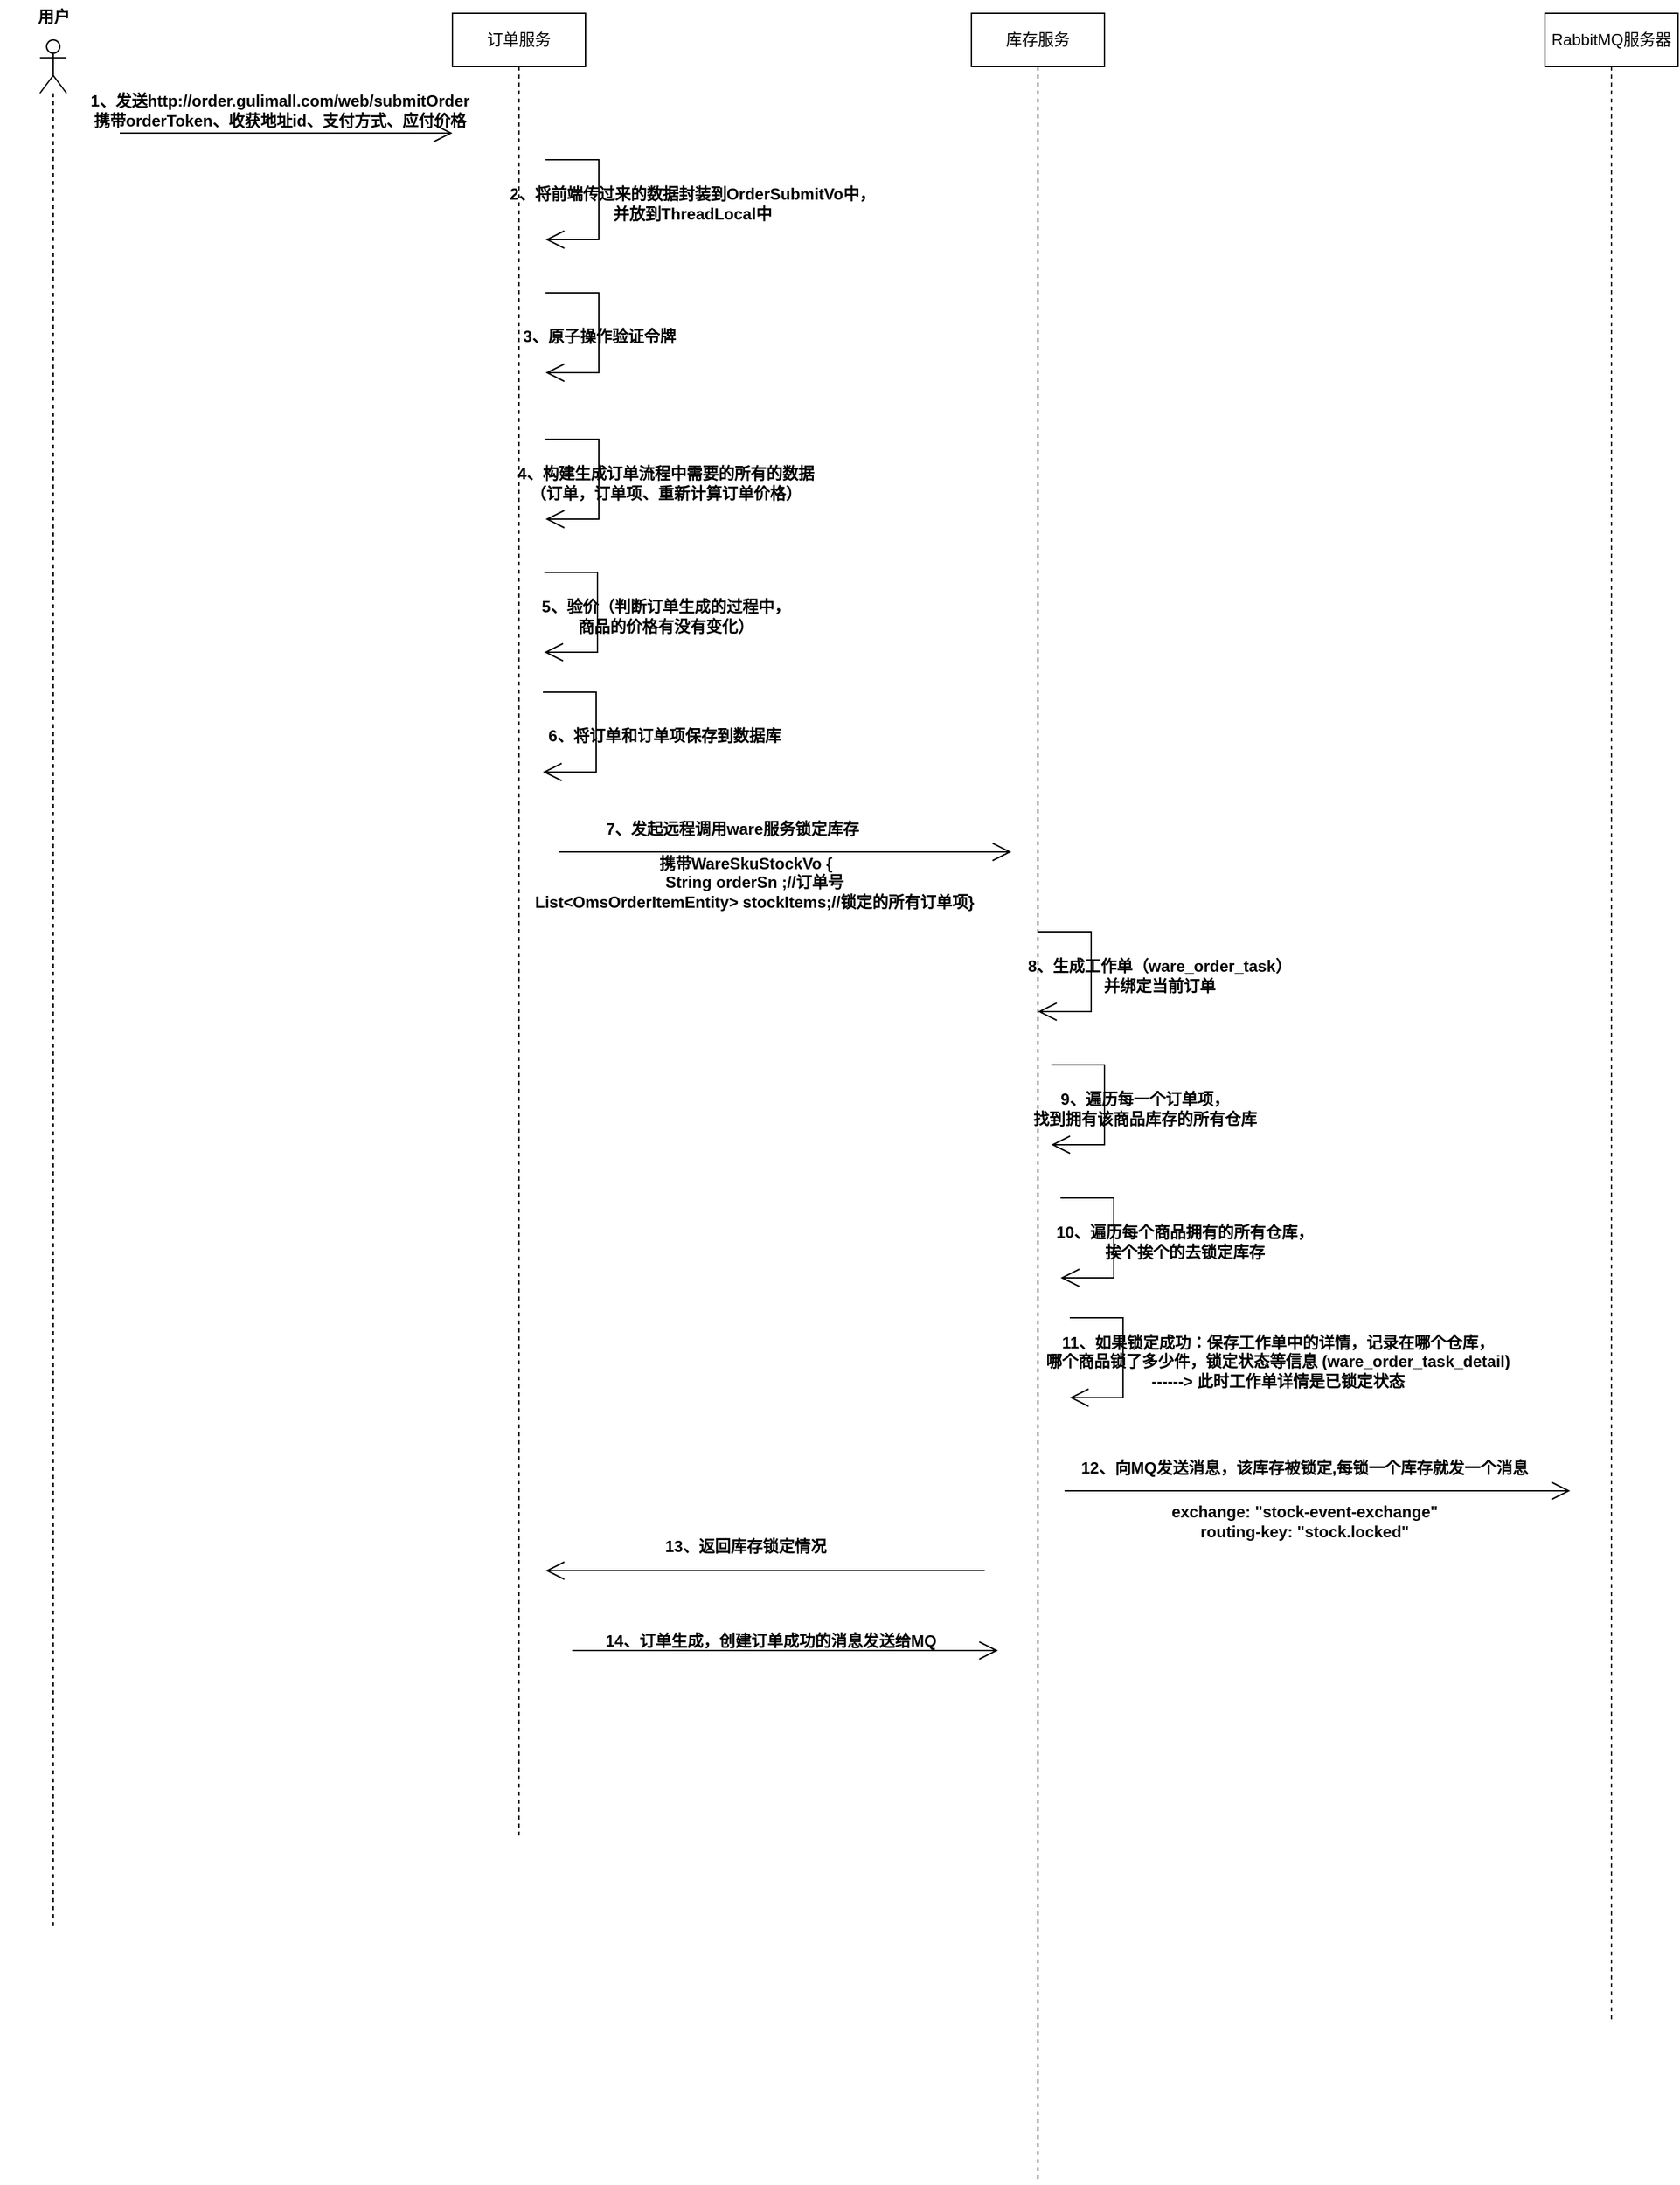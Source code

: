 <mxfile version="21.2.9" type="github">
  <diagram name="第 1 页" id="P5_SaoOpZUqWJXCqDRnv">
    <mxGraphModel dx="2274" dy="1210" grid="1" gridSize="10" guides="1" tooltips="1" connect="1" arrows="1" fold="1" page="1" pageScale="1" pageWidth="827" pageHeight="1169" math="0" shadow="0">
      <root>
        <mxCell id="0" />
        <mxCell id="1" parent="0" />
        <mxCell id="o0mnyLyp5qBXfOMMtlVB-1" value="" style="shape=umlLifeline;perimeter=lifelinePerimeter;whiteSpace=wrap;html=1;container=1;dropTarget=0;collapsible=0;recursiveResize=0;outlineConnect=0;portConstraint=eastwest;newEdgeStyle={&quot;edgeStyle&quot;:&quot;elbowEdgeStyle&quot;,&quot;elbow&quot;:&quot;vertical&quot;,&quot;curved&quot;:0,&quot;rounded&quot;:0};participant=umlActor;" vertex="1" parent="1">
          <mxGeometry x="60" y="50" width="20" height="1420" as="geometry" />
        </mxCell>
        <mxCell id="o0mnyLyp5qBXfOMMtlVB-2" value="用户" style="text;align=center;fontStyle=1;verticalAlign=middle;spacingLeft=3;spacingRight=3;strokeColor=none;rotatable=0;points=[[0,0.5],[1,0.5]];portConstraint=eastwest;html=1;" vertex="1" parent="1">
          <mxGeometry x="30" y="20" width="80" height="26" as="geometry" />
        </mxCell>
        <mxCell id="o0mnyLyp5qBXfOMMtlVB-3" value="订单服务" style="shape=umlLifeline;perimeter=lifelinePerimeter;whiteSpace=wrap;html=1;container=1;dropTarget=0;collapsible=0;recursiveResize=0;outlineConnect=0;portConstraint=eastwest;newEdgeStyle={&quot;edgeStyle&quot;:&quot;elbowEdgeStyle&quot;,&quot;elbow&quot;:&quot;vertical&quot;,&quot;curved&quot;:0,&quot;rounded&quot;:0};" vertex="1" parent="1">
          <mxGeometry x="370" y="30" width="100" height="1370" as="geometry" />
        </mxCell>
        <mxCell id="o0mnyLyp5qBXfOMMtlVB-4" value="库存服务" style="shape=umlLifeline;perimeter=lifelinePerimeter;whiteSpace=wrap;html=1;container=1;dropTarget=0;collapsible=0;recursiveResize=0;outlineConnect=0;portConstraint=eastwest;newEdgeStyle={&quot;edgeStyle&quot;:&quot;elbowEdgeStyle&quot;,&quot;elbow&quot;:&quot;vertical&quot;,&quot;curved&quot;:0,&quot;rounded&quot;:0};" vertex="1" parent="1">
          <mxGeometry x="760" y="30" width="100" height="1630" as="geometry" />
        </mxCell>
        <mxCell id="o0mnyLyp5qBXfOMMtlVB-5" value="" style="endArrow=open;endFill=1;endSize=12;html=1;rounded=0;" edge="1" parent="1">
          <mxGeometry width="160" relative="1" as="geometry">
            <mxPoint x="120" y="120" as="sourcePoint" />
            <mxPoint x="370" y="120" as="targetPoint" />
          </mxGeometry>
        </mxCell>
        <mxCell id="o0mnyLyp5qBXfOMMtlVB-6" value="1、发送http://order.gulimall.com/web/submitOrder&lt;br&gt;携带orderToken、收获地址id、支付方式、应付价格" style="text;align=center;fontStyle=1;verticalAlign=middle;spacingLeft=3;spacingRight=3;strokeColor=none;rotatable=0;points=[[0,0.5],[1,0.5]];portConstraint=eastwest;html=1;" vertex="1" parent="1">
          <mxGeometry x="200" y="90" width="80" height="26" as="geometry" />
        </mxCell>
        <mxCell id="o0mnyLyp5qBXfOMMtlVB-9" value="" style="endArrow=open;endFill=1;endSize=12;html=1;rounded=0;" edge="1" parent="1">
          <mxGeometry width="160" relative="1" as="geometry">
            <mxPoint x="440" y="140" as="sourcePoint" />
            <mxPoint x="440" y="200" as="targetPoint" />
            <Array as="points">
              <mxPoint x="480" y="140" />
              <mxPoint x="480" y="200" />
            </Array>
          </mxGeometry>
        </mxCell>
        <mxCell id="o0mnyLyp5qBXfOMMtlVB-10" value="2、将前端传过来的数据封装到OrderSubmitVo中，&lt;br&gt;并放到ThreadLocal中" style="text;align=center;fontStyle=1;verticalAlign=middle;spacingLeft=3;spacingRight=3;strokeColor=none;rotatable=0;points=[[0,0.5],[1,0.5]];portConstraint=eastwest;html=1;" vertex="1" parent="1">
          <mxGeometry x="510" y="160" width="80" height="26" as="geometry" />
        </mxCell>
        <mxCell id="o0mnyLyp5qBXfOMMtlVB-12" value="" style="endArrow=open;endFill=1;endSize=12;html=1;rounded=0;" edge="1" parent="1">
          <mxGeometry width="160" relative="1" as="geometry">
            <mxPoint x="440" y="240" as="sourcePoint" />
            <mxPoint x="440" y="300" as="targetPoint" />
            <Array as="points">
              <mxPoint x="480" y="240" />
              <mxPoint x="480" y="300" />
            </Array>
          </mxGeometry>
        </mxCell>
        <mxCell id="o0mnyLyp5qBXfOMMtlVB-13" value="3、原子操作验证令牌" style="text;align=center;fontStyle=1;verticalAlign=middle;spacingLeft=3;spacingRight=3;strokeColor=none;rotatable=0;points=[[0,0.5],[1,0.5]];portConstraint=eastwest;html=1;" vertex="1" parent="1">
          <mxGeometry x="440" y="260" width="80" height="26" as="geometry" />
        </mxCell>
        <mxCell id="o0mnyLyp5qBXfOMMtlVB-14" value="" style="endArrow=open;endFill=1;endSize=12;html=1;rounded=0;" edge="1" parent="1">
          <mxGeometry width="160" relative="1" as="geometry">
            <mxPoint x="440" y="350" as="sourcePoint" />
            <mxPoint x="440" y="410" as="targetPoint" />
            <Array as="points">
              <mxPoint x="480" y="350" />
              <mxPoint x="480" y="410" />
            </Array>
          </mxGeometry>
        </mxCell>
        <mxCell id="o0mnyLyp5qBXfOMMtlVB-16" value="4、构建生成订单流程中需要的所有的数据&lt;br&gt;（订单，订单项、重新计算订单价格）" style="text;align=center;fontStyle=1;verticalAlign=middle;spacingLeft=3;spacingRight=3;strokeColor=none;rotatable=0;points=[[0,0.5],[1,0.5]];portConstraint=eastwest;html=1;" vertex="1" parent="1">
          <mxGeometry x="490" y="370" width="80" height="26" as="geometry" />
        </mxCell>
        <mxCell id="o0mnyLyp5qBXfOMMtlVB-17" style="edgeStyle=orthogonalEdgeStyle;rounded=0;orthogonalLoop=1;jettySize=auto;html=1;exitX=1;exitY=0.5;exitDx=0;exitDy=0;" edge="1" parent="1" source="o0mnyLyp5qBXfOMMtlVB-16" target="o0mnyLyp5qBXfOMMtlVB-16">
          <mxGeometry relative="1" as="geometry" />
        </mxCell>
        <mxCell id="o0mnyLyp5qBXfOMMtlVB-18" value="" style="endArrow=open;endFill=1;endSize=12;html=1;rounded=0;" edge="1" parent="1">
          <mxGeometry width="160" relative="1" as="geometry">
            <mxPoint x="439" y="450" as="sourcePoint" />
            <mxPoint x="439" y="510" as="targetPoint" />
            <Array as="points">
              <mxPoint x="479" y="450" />
              <mxPoint x="479" y="510" />
            </Array>
          </mxGeometry>
        </mxCell>
        <mxCell id="o0mnyLyp5qBXfOMMtlVB-19" value="5、验价（判断订单生成的过程中，&lt;br&gt;商品的价格有没有变化）" style="text;align=center;fontStyle=1;verticalAlign=middle;spacingLeft=3;spacingRight=3;strokeColor=none;rotatable=0;points=[[0,0.5],[1,0.5]];portConstraint=eastwest;html=1;" vertex="1" parent="1">
          <mxGeometry x="490" y="470" width="80" height="26" as="geometry" />
        </mxCell>
        <mxCell id="o0mnyLyp5qBXfOMMtlVB-20" style="edgeStyle=orthogonalEdgeStyle;rounded=0;orthogonalLoop=1;jettySize=auto;html=1;exitX=1;exitY=0.5;exitDx=0;exitDy=0;" edge="1" parent="1" source="o0mnyLyp5qBXfOMMtlVB-19" target="o0mnyLyp5qBXfOMMtlVB-19">
          <mxGeometry relative="1" as="geometry" />
        </mxCell>
        <mxCell id="o0mnyLyp5qBXfOMMtlVB-23" value="" style="endArrow=open;endFill=1;endSize=12;html=1;rounded=0;" edge="1" parent="1">
          <mxGeometry width="160" relative="1" as="geometry">
            <mxPoint x="438" y="540" as="sourcePoint" />
            <mxPoint x="438" y="600" as="targetPoint" />
            <Array as="points">
              <mxPoint x="478" y="540" />
              <mxPoint x="478" y="600" />
            </Array>
          </mxGeometry>
        </mxCell>
        <mxCell id="o0mnyLyp5qBXfOMMtlVB-24" value="6、将订单和订单项保存到数据库" style="text;align=center;fontStyle=1;verticalAlign=middle;spacingLeft=3;spacingRight=3;strokeColor=none;rotatable=0;points=[[0,0.5],[1,0.5]];portConstraint=eastwest;html=1;" vertex="1" parent="1">
          <mxGeometry x="489" y="560" width="80" height="26" as="geometry" />
        </mxCell>
        <mxCell id="o0mnyLyp5qBXfOMMtlVB-25" style="edgeStyle=orthogonalEdgeStyle;rounded=0;orthogonalLoop=1;jettySize=auto;html=1;exitX=1;exitY=0.5;exitDx=0;exitDy=0;" edge="1" parent="1" source="o0mnyLyp5qBXfOMMtlVB-24" target="o0mnyLyp5qBXfOMMtlVB-24">
          <mxGeometry relative="1" as="geometry" />
        </mxCell>
        <mxCell id="o0mnyLyp5qBXfOMMtlVB-26" value="" style="endArrow=open;endFill=1;endSize=12;html=1;rounded=0;" edge="1" parent="1">
          <mxGeometry width="160" relative="1" as="geometry">
            <mxPoint x="450" y="660" as="sourcePoint" />
            <mxPoint x="790" y="660" as="targetPoint" />
          </mxGeometry>
        </mxCell>
        <mxCell id="o0mnyLyp5qBXfOMMtlVB-27" value="7、发起远程调用ware服务锁定库存" style="text;align=center;fontStyle=1;verticalAlign=middle;spacingLeft=3;spacingRight=3;strokeColor=none;rotatable=0;points=[[0,0.5],[1,0.5]];portConstraint=eastwest;html=1;" vertex="1" parent="1">
          <mxGeometry x="540" y="630" width="80" height="26" as="geometry" />
        </mxCell>
        <mxCell id="o0mnyLyp5qBXfOMMtlVB-29" value="&lt;div&gt;携带WareSkuStockVo {&lt;/div&gt;&lt;div&gt;&amp;nbsp; &amp;nbsp; String orderSn ;//订单号&lt;/div&gt;&lt;div&gt;&amp;nbsp; &amp;nbsp; List&amp;lt;OmsOrderItemEntity&amp;gt; stockItems;//锁定的所有订单项}&lt;/div&gt;" style="text;align=center;fontStyle=1;verticalAlign=middle;spacingLeft=3;spacingRight=3;strokeColor=none;rotatable=0;points=[[0,0.5],[1,0.5]];portConstraint=eastwest;html=1;" vertex="1" parent="1">
          <mxGeometry x="550" y="670" width="80" height="26" as="geometry" />
        </mxCell>
        <mxCell id="o0mnyLyp5qBXfOMMtlVB-33" value="" style="endArrow=open;endFill=1;endSize=12;html=1;rounded=0;" edge="1" parent="1">
          <mxGeometry width="160" relative="1" as="geometry">
            <mxPoint x="810" y="720" as="sourcePoint" />
            <mxPoint x="810" y="780" as="targetPoint" />
            <Array as="points">
              <mxPoint x="850" y="720" />
              <mxPoint x="850" y="780" />
            </Array>
          </mxGeometry>
        </mxCell>
        <mxCell id="o0mnyLyp5qBXfOMMtlVB-34" value="8、生成工作单（ware_order_task）&lt;br&gt;并绑定当前订单" style="text;align=center;fontStyle=1;verticalAlign=middle;spacingLeft=3;spacingRight=3;strokeColor=none;rotatable=0;points=[[0,0.5],[1,0.5]];portConstraint=eastwest;html=1;" vertex="1" parent="1">
          <mxGeometry x="861" y="740" width="80" height="26" as="geometry" />
        </mxCell>
        <mxCell id="o0mnyLyp5qBXfOMMtlVB-35" style="edgeStyle=orthogonalEdgeStyle;rounded=0;orthogonalLoop=1;jettySize=auto;html=1;exitX=1;exitY=0.5;exitDx=0;exitDy=0;" edge="1" parent="1" source="o0mnyLyp5qBXfOMMtlVB-34" target="o0mnyLyp5qBXfOMMtlVB-34">
          <mxGeometry relative="1" as="geometry" />
        </mxCell>
        <mxCell id="o0mnyLyp5qBXfOMMtlVB-36" value="" style="endArrow=open;endFill=1;endSize=12;html=1;rounded=0;" edge="1" parent="1">
          <mxGeometry width="160" relative="1" as="geometry">
            <mxPoint x="820" y="820" as="sourcePoint" />
            <mxPoint x="820" y="880" as="targetPoint" />
            <Array as="points">
              <mxPoint x="860" y="820" />
              <mxPoint x="860" y="880" />
            </Array>
          </mxGeometry>
        </mxCell>
        <mxCell id="o0mnyLyp5qBXfOMMtlVB-37" value="9、遍历每一个订单项，&lt;br&gt;找到拥有该商品库存的所有仓库" style="text;align=center;fontStyle=1;verticalAlign=middle;spacingLeft=3;spacingRight=3;strokeColor=none;rotatable=0;points=[[0,0.5],[1,0.5]];portConstraint=eastwest;html=1;" vertex="1" parent="1">
          <mxGeometry x="850" y="840" width="80" height="26" as="geometry" />
        </mxCell>
        <mxCell id="o0mnyLyp5qBXfOMMtlVB-38" style="edgeStyle=orthogonalEdgeStyle;rounded=0;orthogonalLoop=1;jettySize=auto;html=1;exitX=1;exitY=0.5;exitDx=0;exitDy=0;" edge="1" parent="1" source="o0mnyLyp5qBXfOMMtlVB-37" target="o0mnyLyp5qBXfOMMtlVB-37">
          <mxGeometry relative="1" as="geometry" />
        </mxCell>
        <mxCell id="o0mnyLyp5qBXfOMMtlVB-39" value="" style="endArrow=open;endFill=1;endSize=12;html=1;rounded=0;" edge="1" parent="1">
          <mxGeometry width="160" relative="1" as="geometry">
            <mxPoint x="827" y="920" as="sourcePoint" />
            <mxPoint x="827" y="980" as="targetPoint" />
            <Array as="points">
              <mxPoint x="867" y="920" />
              <mxPoint x="867" y="980" />
            </Array>
          </mxGeometry>
        </mxCell>
        <mxCell id="o0mnyLyp5qBXfOMMtlVB-40" value="10、遍历每个商品拥有的所有仓库，&lt;br&gt;挨个挨个的去锁定库存" style="text;align=center;fontStyle=1;verticalAlign=middle;spacingLeft=3;spacingRight=3;strokeColor=none;rotatable=0;points=[[0,0.5],[1,0.5]];portConstraint=eastwest;html=1;" vertex="1" parent="1">
          <mxGeometry x="880" y="940" width="80" height="26" as="geometry" />
        </mxCell>
        <mxCell id="o0mnyLyp5qBXfOMMtlVB-41" style="edgeStyle=orthogonalEdgeStyle;rounded=0;orthogonalLoop=1;jettySize=auto;html=1;exitX=1;exitY=0.5;exitDx=0;exitDy=0;" edge="1" parent="1" source="o0mnyLyp5qBXfOMMtlVB-40" target="o0mnyLyp5qBXfOMMtlVB-40">
          <mxGeometry relative="1" as="geometry" />
        </mxCell>
        <mxCell id="o0mnyLyp5qBXfOMMtlVB-42" value="" style="endArrow=open;endFill=1;endSize=12;html=1;rounded=0;" edge="1" parent="1">
          <mxGeometry width="160" relative="1" as="geometry">
            <mxPoint x="833.94" y="1010" as="sourcePoint" />
            <mxPoint x="833.94" y="1070" as="targetPoint" />
            <Array as="points">
              <mxPoint x="873.94" y="1010" />
              <mxPoint x="873.94" y="1070" />
            </Array>
          </mxGeometry>
        </mxCell>
        <mxCell id="o0mnyLyp5qBXfOMMtlVB-43" value="11、如果锁定成功：保存工作单中的详情，记录在哪个仓库，&lt;br&gt;哪个商品锁了多少件，锁定状态等信息 (ware_order_task_detail) &lt;br&gt;------&amp;gt; 此时工作单详情是已锁定状态" style="text;align=center;fontStyle=1;verticalAlign=middle;spacingLeft=3;spacingRight=3;strokeColor=none;rotatable=0;points=[[0,0.5],[1,0.5]];portConstraint=eastwest;html=1;" vertex="1" parent="1">
          <mxGeometry x="950" y="1030" width="80" height="26" as="geometry" />
        </mxCell>
        <mxCell id="o0mnyLyp5qBXfOMMtlVB-44" style="edgeStyle=orthogonalEdgeStyle;rounded=0;orthogonalLoop=1;jettySize=auto;html=1;exitX=1;exitY=0.5;exitDx=0;exitDy=0;" edge="1" parent="1" source="o0mnyLyp5qBXfOMMtlVB-43" target="o0mnyLyp5qBXfOMMtlVB-43">
          <mxGeometry relative="1" as="geometry" />
        </mxCell>
        <mxCell id="o0mnyLyp5qBXfOMMtlVB-46" value="RabbitMQ服务器" style="shape=umlLifeline;perimeter=lifelinePerimeter;whiteSpace=wrap;html=1;container=1;dropTarget=0;collapsible=0;recursiveResize=0;outlineConnect=0;portConstraint=eastwest;newEdgeStyle={&quot;edgeStyle&quot;:&quot;elbowEdgeStyle&quot;,&quot;elbow&quot;:&quot;vertical&quot;,&quot;curved&quot;:0,&quot;rounded&quot;:0};" vertex="1" parent="1">
          <mxGeometry x="1191" y="30" width="100" height="1510" as="geometry" />
        </mxCell>
        <mxCell id="o0mnyLyp5qBXfOMMtlVB-47" value="" style="endArrow=open;endFill=1;endSize=12;html=1;rounded=0;" edge="1" parent="1">
          <mxGeometry width="160" relative="1" as="geometry">
            <mxPoint x="830" y="1140" as="sourcePoint" />
            <mxPoint x="1210" y="1140" as="targetPoint" />
          </mxGeometry>
        </mxCell>
        <mxCell id="o0mnyLyp5qBXfOMMtlVB-48" value="12、向MQ发送消息，该库存被锁定,每锁一个库存就发一个消息" style="text;align=center;fontStyle=1;verticalAlign=middle;spacingLeft=3;spacingRight=3;strokeColor=none;rotatable=0;points=[[0,0.5],[1,0.5]];portConstraint=eastwest;html=1;" vertex="1" parent="1">
          <mxGeometry x="970" y="1110" width="80" height="26" as="geometry" />
        </mxCell>
        <mxCell id="o0mnyLyp5qBXfOMMtlVB-49" value="&lt;div&gt;exchange: &quot;stock-event-exchange&quot;&lt;/div&gt;&lt;div&gt;routing-key: &quot;stock.locked&quot;&lt;/div&gt;" style="text;align=center;fontStyle=1;verticalAlign=middle;spacingLeft=3;spacingRight=3;strokeColor=none;rotatable=0;points=[[0,0.5],[1,0.5]];portConstraint=eastwest;html=1;" vertex="1" parent="1">
          <mxGeometry x="970" y="1150" width="80" height="26" as="geometry" />
        </mxCell>
        <mxCell id="o0mnyLyp5qBXfOMMtlVB-50" value="" style="endArrow=open;endFill=1;endSize=12;html=1;rounded=0;" edge="1" parent="1">
          <mxGeometry width="160" relative="1" as="geometry">
            <mxPoint x="770" y="1200" as="sourcePoint" />
            <mxPoint x="440" y="1200" as="targetPoint" />
          </mxGeometry>
        </mxCell>
        <mxCell id="o0mnyLyp5qBXfOMMtlVB-51" value="13、返回库存锁定情况" style="text;align=center;fontStyle=1;verticalAlign=middle;spacingLeft=3;spacingRight=3;strokeColor=none;rotatable=0;points=[[0,0.5],[1,0.5]];portConstraint=eastwest;html=1;" vertex="1" parent="1">
          <mxGeometry x="550" y="1169" width="80" height="26" as="geometry" />
        </mxCell>
        <mxCell id="o0mnyLyp5qBXfOMMtlVB-52" value="" style="endArrow=open;endFill=1;endSize=12;html=1;rounded=0;" edge="1" parent="1">
          <mxGeometry width="160" relative="1" as="geometry">
            <mxPoint x="460" y="1260" as="sourcePoint" />
            <mxPoint x="780" y="1260" as="targetPoint" />
          </mxGeometry>
        </mxCell>
        <mxCell id="o0mnyLyp5qBXfOMMtlVB-53" value="14、订单生成，创建订单成功的消息发送给MQ" style="text;align=center;fontStyle=1;verticalAlign=middle;spacingLeft=3;spacingRight=3;strokeColor=none;rotatable=0;points=[[0,0.5],[1,0.5]];portConstraint=eastwest;html=1;" vertex="1" parent="1">
          <mxGeometry x="569" y="1240" width="80" height="26" as="geometry" />
        </mxCell>
      </root>
    </mxGraphModel>
  </diagram>
</mxfile>
